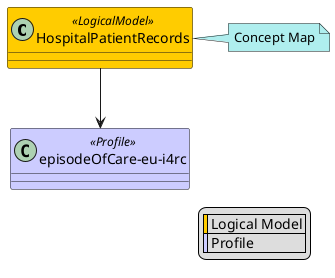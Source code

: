 @startuml
skinparam class {
    BackgroundColor<<LogicalModel>> #FFCC00
    BackgroundColor<<Profile>> #CCCCFF
}
skinparam linetype ortho
legend right
  | <#FFCC00> | Logical Model |
  | <#CCCCFF> | Profile |
endlegend
class "HospitalPatientRecords" <<LogicalModel>> [[StructureDefinition-HospitalPatientRecords.html]]
note right #PaleTurquoise [[ConceptMap-hospitalPatientRecords2FHIR.html]]
Concept Map
endnote
class "episodeOfCare-eu-i4rc" <<Profile>> [[StructureDefinition-episodeOfCare-eu-i4rc.html]]
"HospitalPatientRecords" --> "episodeOfCare-eu-i4rc"
@enduml